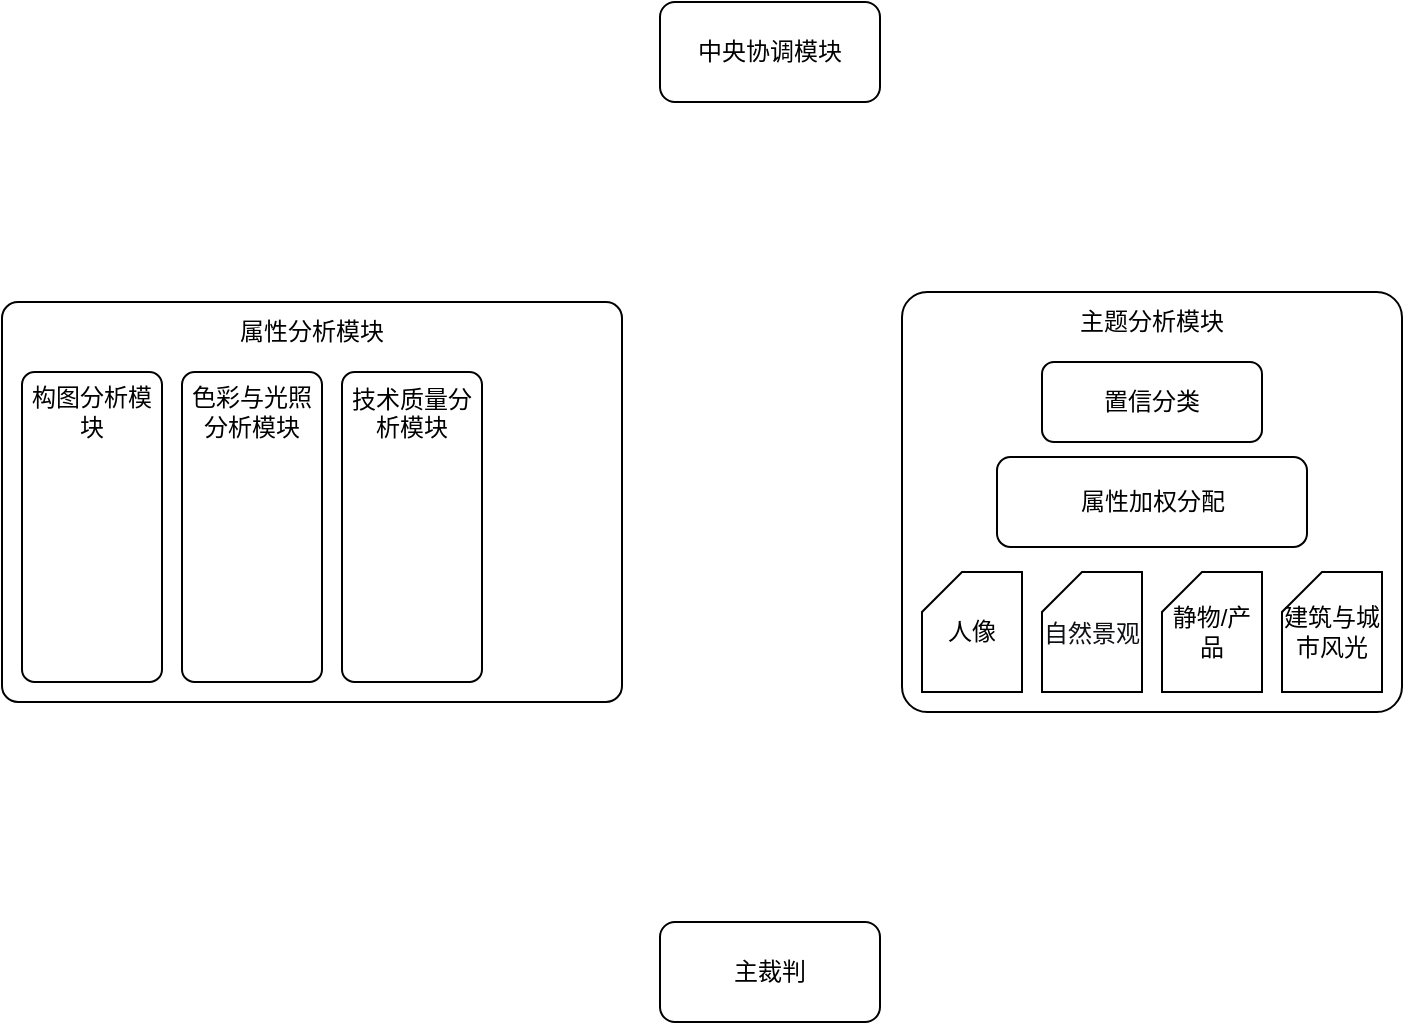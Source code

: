 <mxfile version="28.2.7">
  <diagram name="第 1 页" id="Exd2TtqdrU86Paezg1TP">
    <mxGraphModel dx="1426" dy="751" grid="1" gridSize="10" guides="1" tooltips="1" connect="1" arrows="1" fold="1" page="1" pageScale="1" pageWidth="827" pageHeight="1169" math="0" shadow="0">
      <root>
        <mxCell id="0" />
        <mxCell id="1" parent="0" />
        <mxCell id="7KNt1Nz7WH9jpkUwbXel-1" value="中央协调模块" style="rounded=1;whiteSpace=wrap;html=1;" vertex="1" parent="1">
          <mxGeometry x="359" y="160" width="110" height="50" as="geometry" />
        </mxCell>
        <mxCell id="7KNt1Nz7WH9jpkUwbXel-2" value="主裁判" style="rounded=1;whiteSpace=wrap;html=1;" vertex="1" parent="1">
          <mxGeometry x="359" y="620" width="110" height="50" as="geometry" />
        </mxCell>
        <mxCell id="7KNt1Nz7WH9jpkUwbXel-3" value="" style="rounded=1;whiteSpace=wrap;html=1;arcSize=4;" vertex="1" parent="1">
          <mxGeometry x="30" y="310" width="310" height="200" as="geometry" />
        </mxCell>
        <mxCell id="7KNt1Nz7WH9jpkUwbXel-6" value="" style="rounded=1;whiteSpace=wrap;html=1;arcSize=9;" vertex="1" parent="1">
          <mxGeometry x="40" y="345" width="70" height="155" as="geometry" />
        </mxCell>
        <mxCell id="7KNt1Nz7WH9jpkUwbXel-7" value="" style="rounded=1;whiteSpace=wrap;html=1;arcSize=6;" vertex="1" parent="1">
          <mxGeometry x="480" y="305" width="250" height="210" as="geometry" />
        </mxCell>
        <mxCell id="7KNt1Nz7WH9jpkUwbXel-9" value="人像" style="shape=card;whiteSpace=wrap;html=1;size=20;" vertex="1" parent="1">
          <mxGeometry x="490" y="445" width="50" height="60" as="geometry" />
        </mxCell>
        <mxCell id="7KNt1Nz7WH9jpkUwbXel-10" value="&lt;h4 style=&quot;font-variant-numeric: normal; font-variant-east-asian: normal; font-variant-alternates: normal; font-size-adjust: none; font-kerning: auto; font-optical-sizing: auto; font-feature-settings: normal; font-variation-settings: normal; font-variant-position: normal; font-variant-emoji: normal; font-stretch: normal; line-height: 28px; font-family: quote-cjk-patch, Inter, system-ui, -apple-system, BlinkMacSystemFont, &amp;quot;Segoe UI&amp;quot;, Roboto, Oxygen, Ubuntu, Cantarell, &amp;quot;Open Sans&amp;quot;, &amp;quot;Helvetica Neue&amp;quot;, sans-serif; margin: 16px 0px; color: rgb(15, 17, 21); text-align: start;&quot;&gt;&lt;span style=&quot;font-weight: normal;&quot;&gt;&lt;font style=&quot;line-height: 120%;&quot;&gt;自然景观&lt;/font&gt;&lt;/span&gt;&lt;/h4&gt;" style="shape=card;whiteSpace=wrap;html=1;size=20;" vertex="1" parent="1">
          <mxGeometry x="550" y="445" width="50" height="60" as="geometry" />
        </mxCell>
        <mxCell id="7KNt1Nz7WH9jpkUwbXel-11" value="静物/产品" style="shape=card;whiteSpace=wrap;html=1;size=20;" vertex="1" parent="1">
          <mxGeometry x="610" y="445" width="50" height="60" as="geometry" />
        </mxCell>
        <mxCell id="7KNt1Nz7WH9jpkUwbXel-12" value="建筑与城市风光" style="shape=card;whiteSpace=wrap;html=1;size=20;" vertex="1" parent="1">
          <mxGeometry x="670" y="445" width="50" height="60" as="geometry" />
        </mxCell>
        <mxCell id="7KNt1Nz7WH9jpkUwbXel-14" value="置信分类" style="rounded=1;whiteSpace=wrap;html=1;" vertex="1" parent="1">
          <mxGeometry x="550" y="340" width="110" height="40" as="geometry" />
        </mxCell>
        <mxCell id="7KNt1Nz7WH9jpkUwbXel-15" value="属性加权分配" style="rounded=1;whiteSpace=wrap;html=1;" vertex="1" parent="1">
          <mxGeometry x="527.5" y="387.5" width="155" height="45" as="geometry" />
        </mxCell>
        <mxCell id="7KNt1Nz7WH9jpkUwbXel-16" value="构图分析模块" style="text;html=1;whiteSpace=wrap;strokeColor=none;fillColor=none;align=center;verticalAlign=middle;rounded=0;" vertex="1" parent="1">
          <mxGeometry x="40" y="350" width="70" height="30" as="geometry" />
        </mxCell>
        <mxCell id="7KNt1Nz7WH9jpkUwbXel-17" value="属性分析模块" style="text;html=1;whiteSpace=wrap;strokeColor=none;fillColor=none;align=center;verticalAlign=middle;rounded=0;" vertex="1" parent="1">
          <mxGeometry x="30" y="310" width="310" height="30" as="geometry" />
        </mxCell>
        <mxCell id="7KNt1Nz7WH9jpkUwbXel-18" value="主题分析模块" style="text;html=1;whiteSpace=wrap;strokeColor=none;fillColor=none;align=center;verticalAlign=middle;rounded=0;" vertex="1" parent="1">
          <mxGeometry x="480" y="305" width="250" height="30" as="geometry" />
        </mxCell>
        <mxCell id="7KNt1Nz7WH9jpkUwbXel-19" value="" style="rounded=1;whiteSpace=wrap;html=1;arcSize=9;" vertex="1" parent="1">
          <mxGeometry x="120" y="345" width="70" height="155" as="geometry" />
        </mxCell>
        <mxCell id="7KNt1Nz7WH9jpkUwbXel-20" value="色彩与光照分析模块" style="text;html=1;whiteSpace=wrap;strokeColor=none;fillColor=none;align=center;verticalAlign=middle;rounded=0;" vertex="1" parent="1">
          <mxGeometry x="120" y="350" width="70" height="30" as="geometry" />
        </mxCell>
        <mxCell id="7KNt1Nz7WH9jpkUwbXel-23" value="" style="rounded=1;whiteSpace=wrap;html=1;arcSize=9;" vertex="1" parent="1">
          <mxGeometry x="200" y="345" width="70" height="155" as="geometry" />
        </mxCell>
        <mxCell id="7KNt1Nz7WH9jpkUwbXel-22" value="技术质量分析模块" style="text;whiteSpace=wrap;align=center;" vertex="1" parent="1">
          <mxGeometry x="200" y="345" width="70" height="40" as="geometry" />
        </mxCell>
      </root>
    </mxGraphModel>
  </diagram>
</mxfile>
